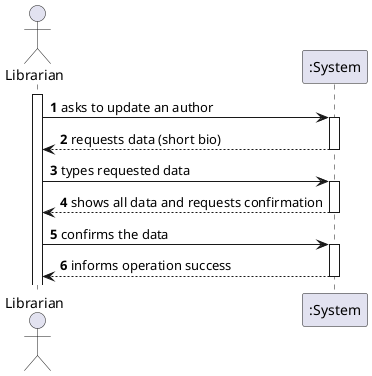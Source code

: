 @startuml
'https://plantuml.com/sequence-diagram

autoactivate on
autonumber

actor "Librarian" as Librarian
participant ":System" as System

activate Librarian

Librarian -> System: asks to update an author
System --> Librarian: requests data (short bio)

Librarian -> System: types requested data
System --> Librarian: shows all data and requests confirmation

Librarian -> System: confirms the data
System --> Librarian: informs operation success
@enduml
